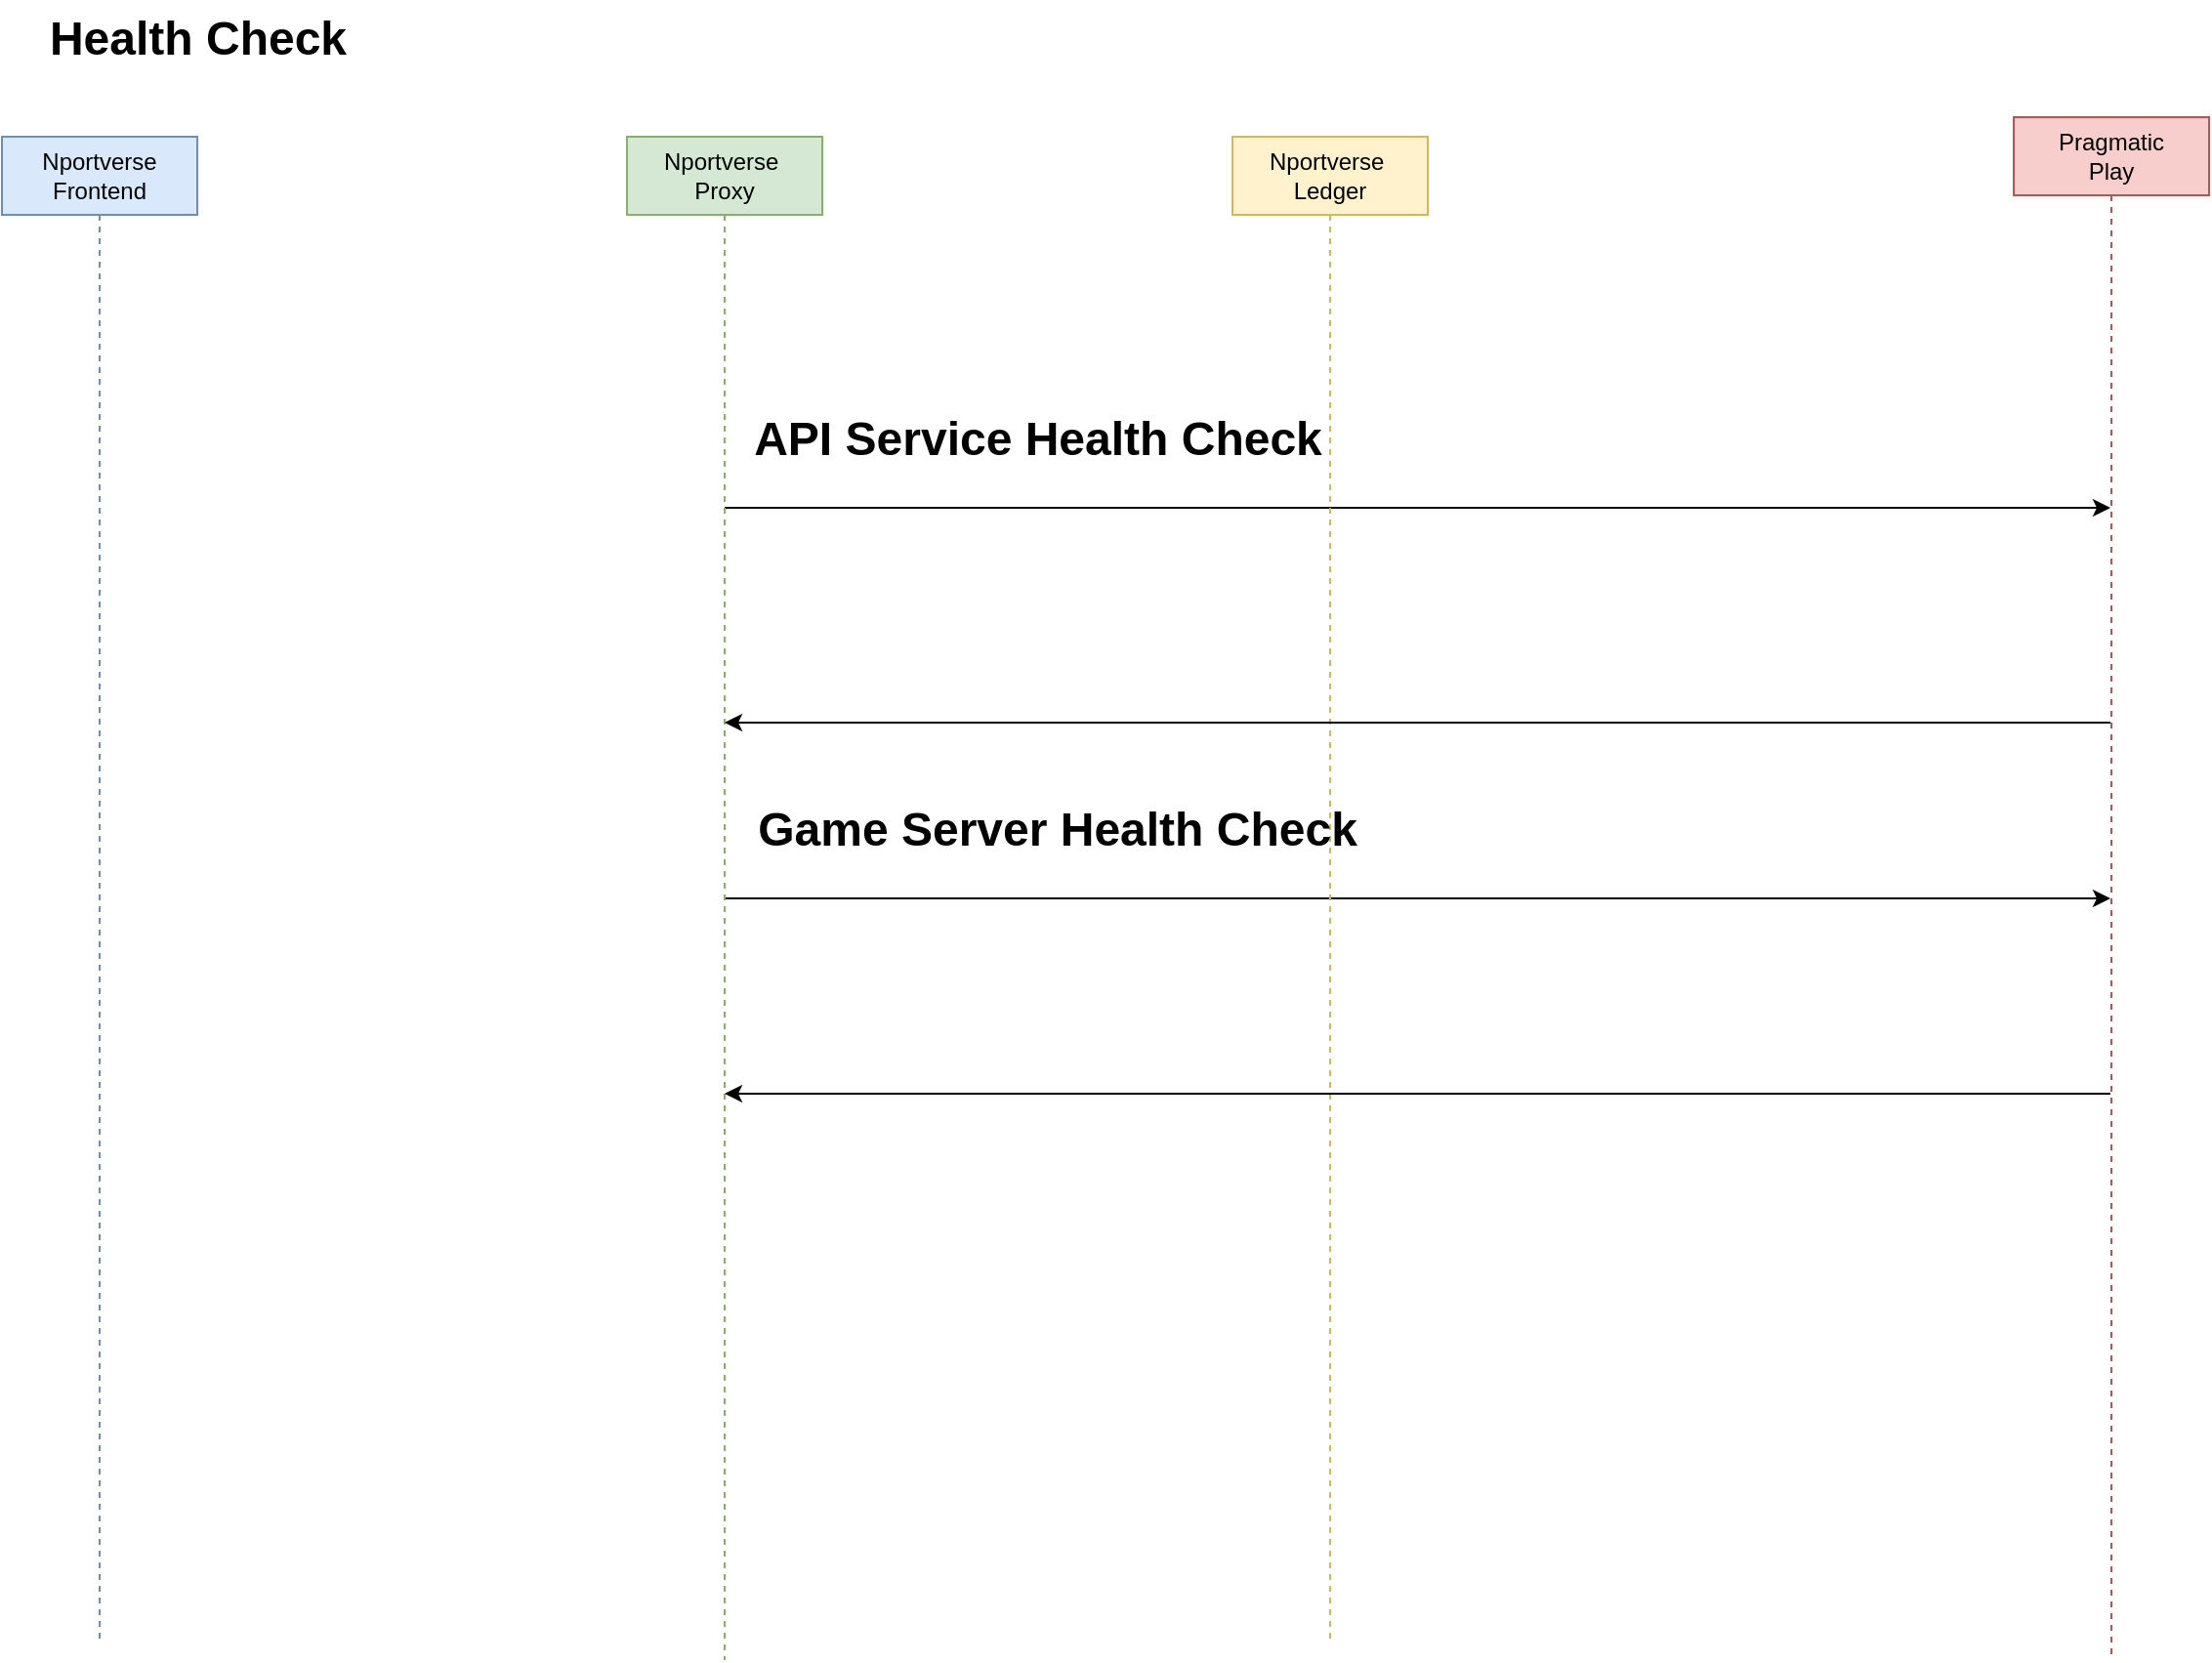 <mxfile version="21.4.0" type="device">
  <diagram name="페이지-1" id="EQcNMNs_q6PwpmPImf4N">
    <mxGraphModel dx="1728" dy="997" grid="1" gridSize="10" guides="1" tooltips="1" connect="1" arrows="1" fold="1" page="1" pageScale="1" pageWidth="827" pageHeight="1169" math="0" shadow="0">
      <root>
        <mxCell id="0" />
        <mxCell id="1" parent="0" />
        <mxCell id="21hitIG6Xh4hUIU5dLnP-2" value="Nportverse Frontend" style="shape=umlLifeline;perimeter=lifelinePerimeter;whiteSpace=wrap;html=1;container=1;dropTarget=0;collapsible=0;recursiveResize=0;outlineConnect=0;portConstraint=eastwest;newEdgeStyle={&quot;edgeStyle&quot;:&quot;elbowEdgeStyle&quot;,&quot;elbow&quot;:&quot;vertical&quot;,&quot;curved&quot;:0,&quot;rounded&quot;:0};fillColor=#dae8fc;strokeColor=#6c8ebf;" vertex="1" parent="1">
          <mxGeometry x="420" y="120" width="100" height="770" as="geometry" />
        </mxCell>
        <mxCell id="21hitIG6Xh4hUIU5dLnP-8" style="edgeStyle=elbowEdgeStyle;rounded=0;orthogonalLoop=1;jettySize=auto;html=1;elbow=vertical;curved=0;" edge="1" parent="1" source="21hitIG6Xh4hUIU5dLnP-3" target="21hitIG6Xh4hUIU5dLnP-5">
          <mxGeometry relative="1" as="geometry">
            <Array as="points">
              <mxPoint x="1340" y="310" />
            </Array>
          </mxGeometry>
        </mxCell>
        <mxCell id="21hitIG6Xh4hUIU5dLnP-22" style="edgeStyle=elbowEdgeStyle;rounded=0;orthogonalLoop=1;jettySize=auto;html=1;elbow=vertical;curved=0;" edge="1" parent="1" source="21hitIG6Xh4hUIU5dLnP-3" target="21hitIG6Xh4hUIU5dLnP-5">
          <mxGeometry relative="1" as="geometry" />
        </mxCell>
        <mxCell id="21hitIG6Xh4hUIU5dLnP-3" value="Nportverse&amp;nbsp;&lt;br&gt;Proxy" style="shape=umlLifeline;perimeter=lifelinePerimeter;whiteSpace=wrap;html=1;container=1;dropTarget=0;collapsible=0;recursiveResize=0;outlineConnect=0;portConstraint=eastwest;newEdgeStyle={&quot;edgeStyle&quot;:&quot;elbowEdgeStyle&quot;,&quot;elbow&quot;:&quot;vertical&quot;,&quot;curved&quot;:0,&quot;rounded&quot;:0};fillColor=#d5e8d4;strokeColor=#82b366;" vertex="1" parent="1">
          <mxGeometry x="740" y="120" width="100" height="780" as="geometry" />
        </mxCell>
        <mxCell id="21hitIG6Xh4hUIU5dLnP-4" value="Nportverse&amp;nbsp;&lt;br&gt;Ledger" style="shape=umlLifeline;perimeter=lifelinePerimeter;whiteSpace=wrap;html=1;container=1;dropTarget=0;collapsible=0;recursiveResize=0;outlineConnect=0;portConstraint=eastwest;newEdgeStyle={&quot;edgeStyle&quot;:&quot;elbowEdgeStyle&quot;,&quot;elbow&quot;:&quot;vertical&quot;,&quot;curved&quot;:0,&quot;rounded&quot;:0};fillColor=#fff2cc;strokeColor=#d6b656;" vertex="1" parent="1">
          <mxGeometry x="1050" y="120" width="100" height="770" as="geometry" />
        </mxCell>
        <mxCell id="21hitIG6Xh4hUIU5dLnP-9" style="edgeStyle=elbowEdgeStyle;rounded=0;orthogonalLoop=1;jettySize=auto;html=1;elbow=vertical;curved=0;" edge="1" parent="1" source="21hitIG6Xh4hUIU5dLnP-5" target="21hitIG6Xh4hUIU5dLnP-3">
          <mxGeometry relative="1" as="geometry">
            <Array as="points">
              <mxPoint x="1230" y="420" />
              <mxPoint x="1150" y="390" />
            </Array>
          </mxGeometry>
        </mxCell>
        <mxCell id="21hitIG6Xh4hUIU5dLnP-23" style="edgeStyle=elbowEdgeStyle;rounded=0;orthogonalLoop=1;jettySize=auto;html=1;elbow=vertical;curved=0;" edge="1" parent="1" source="21hitIG6Xh4hUIU5dLnP-5" target="21hitIG6Xh4hUIU5dLnP-3">
          <mxGeometry relative="1" as="geometry">
            <Array as="points">
              <mxPoint x="1220" y="610" />
            </Array>
          </mxGeometry>
        </mxCell>
        <mxCell id="21hitIG6Xh4hUIU5dLnP-5" value="Pragmatic&lt;br&gt;Play" style="shape=umlLifeline;perimeter=lifelinePerimeter;whiteSpace=wrap;html=1;container=1;dropTarget=0;collapsible=0;recursiveResize=0;outlineConnect=0;portConstraint=eastwest;newEdgeStyle={&quot;edgeStyle&quot;:&quot;elbowEdgeStyle&quot;,&quot;elbow&quot;:&quot;vertical&quot;,&quot;curved&quot;:0,&quot;rounded&quot;:0};fillColor=#f8cecc;strokeColor=#b85450;" vertex="1" parent="1">
          <mxGeometry x="1450" y="110" width="100" height="790" as="geometry" />
        </mxCell>
        <mxCell id="21hitIG6Xh4hUIU5dLnP-15" value="API Service Health Check" style="text;strokeColor=none;fillColor=none;html=1;fontSize=24;fontStyle=1;verticalAlign=middle;align=center;" vertex="1" parent="1">
          <mxGeometry x="900" y="250" width="100" height="50" as="geometry" />
        </mxCell>
        <mxCell id="21hitIG6Xh4hUIU5dLnP-19" value="Health Check" style="text;strokeColor=none;fillColor=none;html=1;fontSize=24;fontStyle=1;verticalAlign=middle;align=center;" vertex="1" parent="1">
          <mxGeometry x="470" y="50" width="100" height="40" as="geometry" />
        </mxCell>
        <mxCell id="21hitIG6Xh4hUIU5dLnP-21" value="Game Server Health Check" style="text;strokeColor=none;fillColor=none;html=1;fontSize=24;fontStyle=1;verticalAlign=middle;align=center;" vertex="1" parent="1">
          <mxGeometry x="910" y="450" width="100" height="50" as="geometry" />
        </mxCell>
      </root>
    </mxGraphModel>
  </diagram>
</mxfile>
